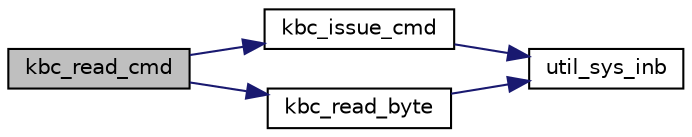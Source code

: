 digraph "kbc_read_cmd"
{
 // LATEX_PDF_SIZE
  edge [fontname="Helvetica",fontsize="10",labelfontname="Helvetica",labelfontsize="10"];
  node [fontname="Helvetica",fontsize="10",shape=record];
  rankdir="LR";
  Node1 [label="kbc_read_cmd",height=0.2,width=0.4,color="black", fillcolor="grey75", style="filled", fontcolor="black",tooltip="High-level function that reads the command byte of the KBC."];
  Node1 -> Node2 [color="midnightblue",fontsize="10",style="solid",fontname="Helvetica"];
  Node2 [label="kbc_issue_cmd",height=0.2,width=0.4,color="black", fillcolor="white", style="filled",URL="$kbc_8c.html#abf6e77da648ded62b65bdb3f9a437424",tooltip="Low-level function to issue a command to keyboard."];
  Node2 -> Node3 [color="midnightblue",fontsize="10",style="solid",fontname="Helvetica"];
  Node3 [label="util_sys_inb",height=0.2,width=0.4,color="black", fillcolor="white", style="filled",URL="$utils_8c.html#a79a031a8611f5b2d6afa4158e92b0fb4",tooltip="sys_inb wrapper"];
  Node1 -> Node4 [color="midnightblue",fontsize="10",style="solid",fontname="Helvetica"];
  Node4 [label="kbc_read_byte",height=0.2,width=0.4,color="black", fillcolor="white", style="filled",URL="$kbc_8c.html#a0653674ee39394a08915bb1599ae67f9",tooltip="Low-level function for reading byte from keyboard Low-level function for reading byte from keyboard...."];
  Node4 -> Node3 [color="midnightblue",fontsize="10",style="solid",fontname="Helvetica"];
}
